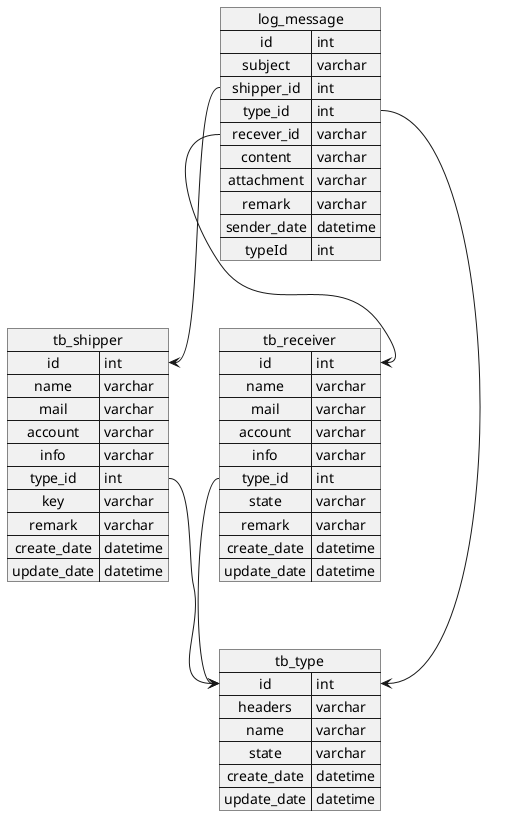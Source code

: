@startuml table

map tb_shipper {
 id => int 
 name => varchar
 mail => varchar
 account => varchar
 info=> varchar
 type_id=> int
 key=> varchar
 remark=> varchar
 create_date=> datetime
 update_date=> datetime
}

map tb_receiver {
 id => int
 name => varchar
 mail => varchar
 account => varchar
 info=> varchar
 type_id=> int
 state=> varchar
 remark=> varchar
 create_date=> datetime
 update_date=> datetime
}

map tb_type{
 id => int
 headers=> varchar
 name => varchar
 state=> varchar
 create_date=> datetime
 update_date=> datetime
}


map log_message {
 id => int
 subject=> varchar
 shipper_id=> int 
 type_id=> int
 recever_id=> varchar
 content=> varchar
 attachment=> varchar
 remark=> varchar
 sender_date=> datetime
 typeId => int
}

tb_shipper::type_id-->tb_type::id

tb_receiver::type_id-->tb_type::id

log_message::shipper_id -->tb_shipper::id
log_message::recever_id -->tb_receiver::id
log_message::type_id -->tb_type::id

@enduml